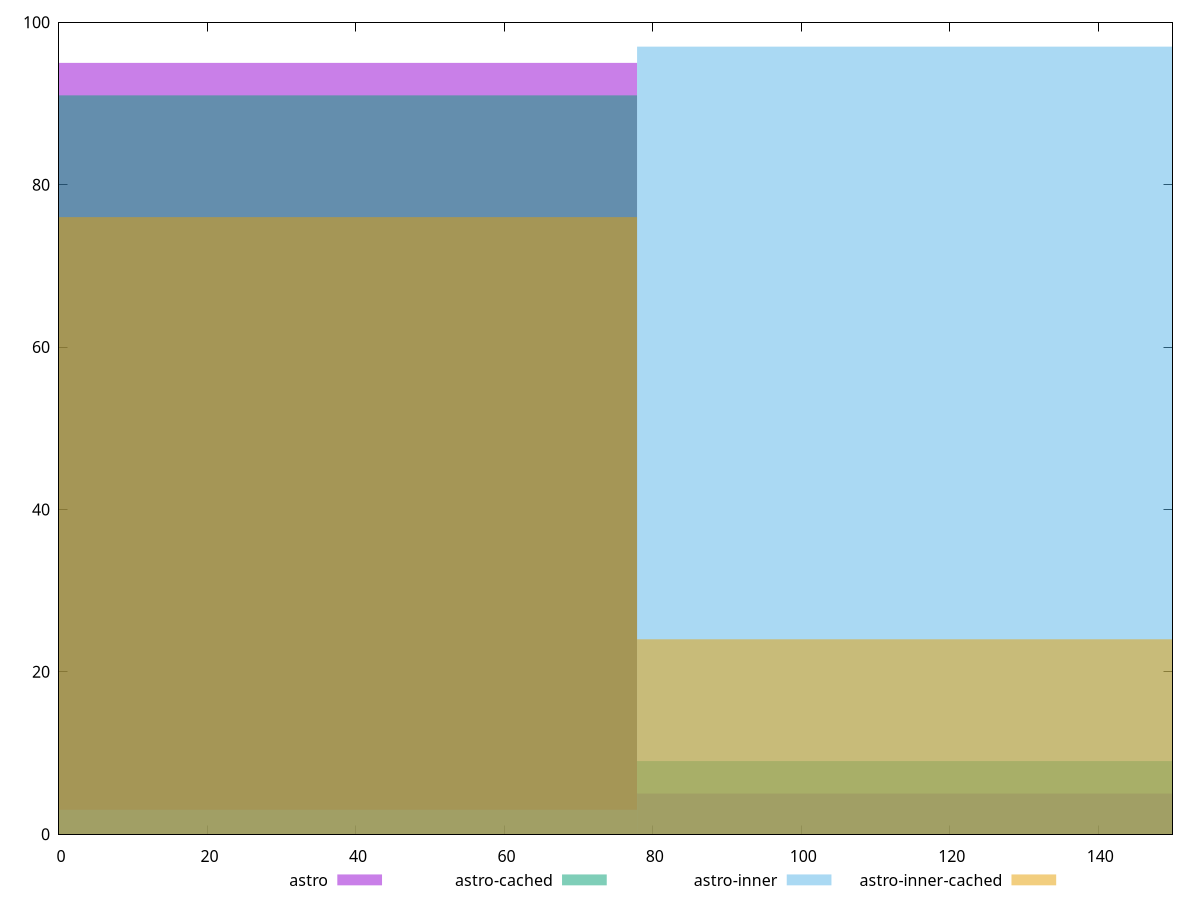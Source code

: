 reset

$astro <<EOF
0 95
155.74470629444494 5
EOF

$astroCached <<EOF
0 91
155.74470629444494 9
EOF

$astroInner <<EOF
155.74470629444494 97
0 3
EOF

$astroInnerCached <<EOF
155.74470629444494 24
0 76
EOF

set key outside below
set boxwidth 155.74470629444494
set xrange [0:150]
set yrange [0:100]
set trange [0:100]
set style fill transparent solid 0.5 noborder
set terminal svg size 640, 520 enhanced background rgb 'white'
set output "reports/report_00033_2021-03-01T14-23-16.841Z/legacy-javascript/comparison/histogram/all_raw.svg"

plot $astro title "astro" with boxes, \
     $astroCached title "astro-cached" with boxes, \
     $astroInner title "astro-inner" with boxes, \
     $astroInnerCached title "astro-inner-cached" with boxes

reset
